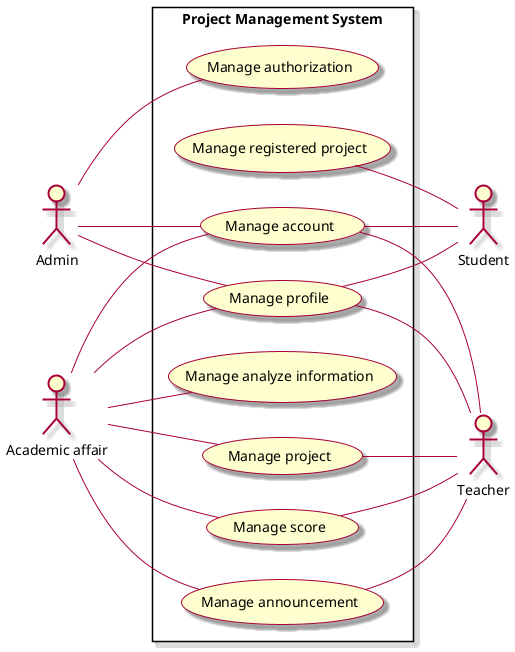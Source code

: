 @startuml UC Main
skin rose 
left to right direction

' skinparam Linetype polyline

actor Admin as a
actor Student as s
actor "Academic affair" as aa
actor Teacher as t
rectangle "Project Management System" {
  usecase "Manage account" as ManageAccount

  usecase "Manage announcement" as ManageAnnouncement
  usecase "Manage project" as ManageProject

  usecase "Manage registered project" as ManageRegistered
  usecase "Manage profile" as ManageProfile
  usecase "Manage score" as ManageScore
  
  usecase "Manage authorization" as ManageAuthorization
  usecase "Manage analyze information" as ManageAnalyze
}

a -- ManageAccount
aa -- ManageAccount
ManageAccount - s
ManageAccount -- t

a -- ManageAuthorization
a -- ManageProfile

aa -- ManageAnalyze
aa -- ManageAnnouncement
aa -- ManageProject
aa -- ManageProfile
aa -- ManageScore

ManageProfile -- s
ManageRegistered -- s

ManageAnnouncement -- t
ManageProject -- t
ManageProfile -- t
ManageScore -- t






@enduml